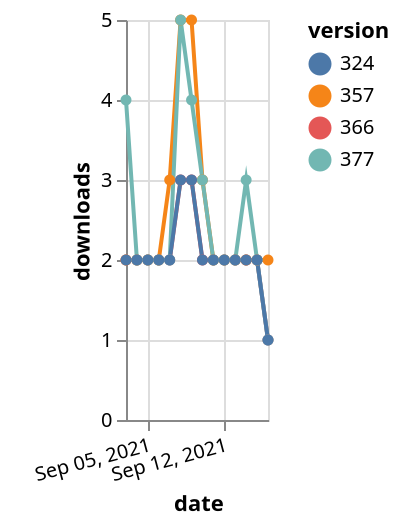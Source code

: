 {"$schema": "https://vega.github.io/schema/vega-lite/v5.json", "description": "A simple bar chart with embedded data.", "data": {"values": [{"date": "2021-09-03", "total": 2328, "delta": 2, "version": "366"}, {"date": "2021-09-04", "total": 2330, "delta": 2, "version": "366"}, {"date": "2021-09-05", "total": 2332, "delta": 2, "version": "366"}, {"date": "2021-09-06", "total": 2334, "delta": 2, "version": "366"}, {"date": "2021-09-07", "total": 2336, "delta": 2, "version": "366"}, {"date": "2021-09-08", "total": 2339, "delta": 3, "version": "366"}, {"date": "2021-09-09", "total": 2342, "delta": 3, "version": "366"}, {"date": "2021-09-10", "total": 2344, "delta": 2, "version": "366"}, {"date": "2021-09-11", "total": 2346, "delta": 2, "version": "366"}, {"date": "2021-09-12", "total": 2348, "delta": 2, "version": "366"}, {"date": "2021-09-13", "total": 2350, "delta": 2, "version": "366"}, {"date": "2021-09-14", "total": 2352, "delta": 2, "version": "366"}, {"date": "2021-09-15", "total": 2354, "delta": 2, "version": "366"}, {"date": "2021-09-16", "total": 2355, "delta": 1, "version": "366"}, {"date": "2021-09-03", "total": 2884, "delta": 2, "version": "357"}, {"date": "2021-09-04", "total": 2886, "delta": 2, "version": "357"}, {"date": "2021-09-05", "total": 2888, "delta": 2, "version": "357"}, {"date": "2021-09-06", "total": 2890, "delta": 2, "version": "357"}, {"date": "2021-09-07", "total": 2893, "delta": 3, "version": "357"}, {"date": "2021-09-08", "total": 2898, "delta": 5, "version": "357"}, {"date": "2021-09-09", "total": 2903, "delta": 5, "version": "357"}, {"date": "2021-09-10", "total": 2906, "delta": 3, "version": "357"}, {"date": "2021-09-11", "total": 2908, "delta": 2, "version": "357"}, {"date": "2021-09-12", "total": 2910, "delta": 2, "version": "357"}, {"date": "2021-09-13", "total": 2912, "delta": 2, "version": "357"}, {"date": "2021-09-14", "total": 2914, "delta": 2, "version": "357"}, {"date": "2021-09-15", "total": 2916, "delta": 2, "version": "357"}, {"date": "2021-09-16", "total": 2918, "delta": 2, "version": "357"}, {"date": "2021-09-03", "total": 2155, "delta": 4, "version": "377"}, {"date": "2021-09-04", "total": 2157, "delta": 2, "version": "377"}, {"date": "2021-09-05", "total": 2159, "delta": 2, "version": "377"}, {"date": "2021-09-06", "total": 2161, "delta": 2, "version": "377"}, {"date": "2021-09-07", "total": 2163, "delta": 2, "version": "377"}, {"date": "2021-09-08", "total": 2168, "delta": 5, "version": "377"}, {"date": "2021-09-09", "total": 2172, "delta": 4, "version": "377"}, {"date": "2021-09-10", "total": 2175, "delta": 3, "version": "377"}, {"date": "2021-09-11", "total": 2177, "delta": 2, "version": "377"}, {"date": "2021-09-12", "total": 2179, "delta": 2, "version": "377"}, {"date": "2021-09-13", "total": 2181, "delta": 2, "version": "377"}, {"date": "2021-09-14", "total": 2184, "delta": 3, "version": "377"}, {"date": "2021-09-15", "total": 2186, "delta": 2, "version": "377"}, {"date": "2021-09-16", "total": 2187, "delta": 1, "version": "377"}, {"date": "2021-09-03", "total": 2588, "delta": 2, "version": "324"}, {"date": "2021-09-04", "total": 2590, "delta": 2, "version": "324"}, {"date": "2021-09-05", "total": 2592, "delta": 2, "version": "324"}, {"date": "2021-09-06", "total": 2594, "delta": 2, "version": "324"}, {"date": "2021-09-07", "total": 2596, "delta": 2, "version": "324"}, {"date": "2021-09-08", "total": 2599, "delta": 3, "version": "324"}, {"date": "2021-09-09", "total": 2602, "delta": 3, "version": "324"}, {"date": "2021-09-10", "total": 2604, "delta": 2, "version": "324"}, {"date": "2021-09-11", "total": 2606, "delta": 2, "version": "324"}, {"date": "2021-09-12", "total": 2608, "delta": 2, "version": "324"}, {"date": "2021-09-13", "total": 2610, "delta": 2, "version": "324"}, {"date": "2021-09-14", "total": 2612, "delta": 2, "version": "324"}, {"date": "2021-09-15", "total": 2614, "delta": 2, "version": "324"}, {"date": "2021-09-16", "total": 2615, "delta": 1, "version": "324"}]}, "width": "container", "mark": {"type": "line", "point": {"filled": true}}, "encoding": {"x": {"field": "date", "type": "temporal", "timeUnit": "yearmonthdate", "title": "date", "axis": {"labelAngle": -15}}, "y": {"field": "delta", "type": "quantitative", "title": "downloads"}, "color": {"field": "version", "type": "nominal"}, "tooltip": {"field": "delta"}}}